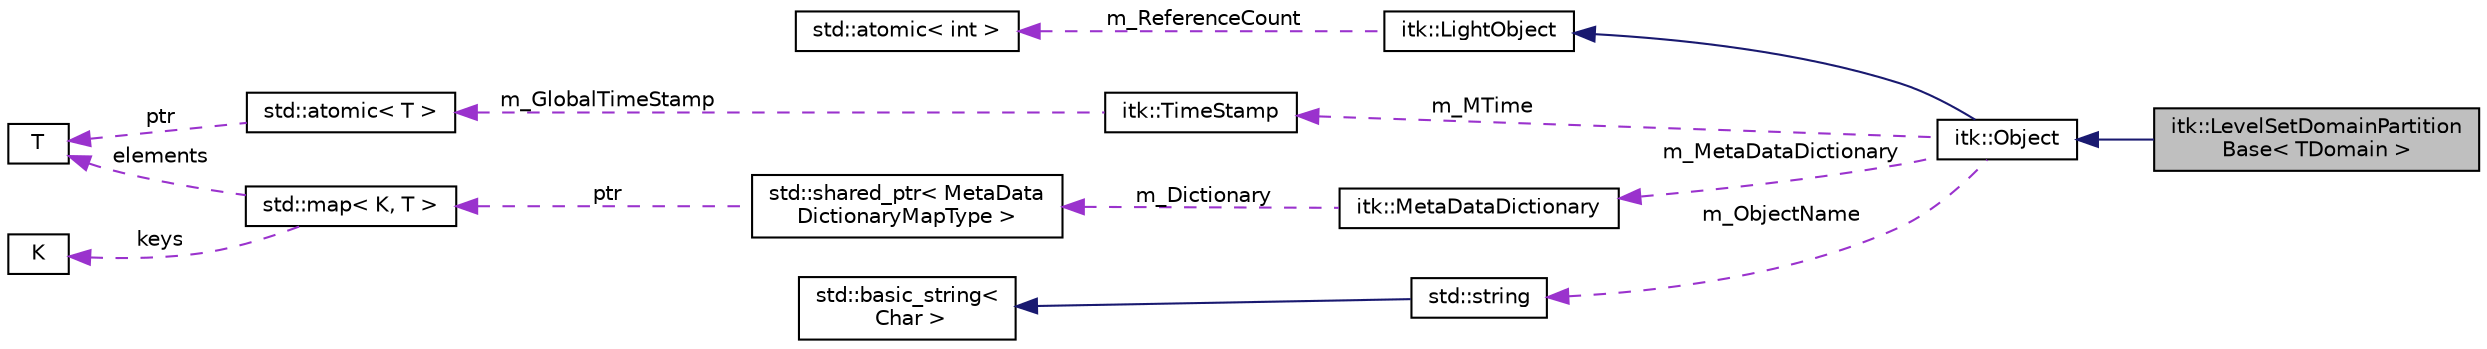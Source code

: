 digraph "itk::LevelSetDomainPartitionBase&lt; TDomain &gt;"
{
 // LATEX_PDF_SIZE
  edge [fontname="Helvetica",fontsize="10",labelfontname="Helvetica",labelfontsize="10"];
  node [fontname="Helvetica",fontsize="10",shape=record];
  rankdir="LR";
  Node1 [label="itk::LevelSetDomainPartition\lBase\< TDomain \>",height=0.2,width=0.4,color="black", fillcolor="grey75", style="filled", fontcolor="black",tooltip="Helper class used to partition domain and efficiently compute overlap."];
  Node2 -> Node1 [dir="back",color="midnightblue",fontsize="10",style="solid",fontname="Helvetica"];
  Node2 [label="itk::Object",height=0.2,width=0.4,color="black", fillcolor="white", style="filled",URL="$classitk_1_1Object.html",tooltip="Base class for most ITK classes."];
  Node3 -> Node2 [dir="back",color="midnightblue",fontsize="10",style="solid",fontname="Helvetica"];
  Node3 [label="itk::LightObject",height=0.2,width=0.4,color="black", fillcolor="white", style="filled",URL="$classitk_1_1LightObject.html",tooltip="Light weight base class for most itk classes."];
  Node4 -> Node3 [dir="back",color="darkorchid3",fontsize="10",style="dashed",label=" m_ReferenceCount" ,fontname="Helvetica"];
  Node4 [label="std::atomic\< int \>",height=0.2,width=0.4,color="black", fillcolor="white", style="filled",tooltip=" "];
  Node5 -> Node2 [dir="back",color="darkorchid3",fontsize="10",style="dashed",label=" m_MTime" ,fontname="Helvetica"];
  Node5 [label="itk::TimeStamp",height=0.2,width=0.4,color="black", fillcolor="white", style="filled",URL="$classitk_1_1TimeStamp.html",tooltip="Generate a unique, increasing time value."];
  Node6 -> Node5 [dir="back",color="darkorchid3",fontsize="10",style="dashed",label=" m_GlobalTimeStamp" ,fontname="Helvetica"];
  Node6 [label="std::atomic\< T \>",height=0.2,width=0.4,color="black", fillcolor="white", style="filled",tooltip=" "];
  Node7 -> Node6 [dir="back",color="darkorchid3",fontsize="10",style="dashed",label=" ptr" ,fontname="Helvetica"];
  Node7 [label="T",height=0.2,width=0.4,color="black", fillcolor="white", style="filled",tooltip=" "];
  Node8 -> Node2 [dir="back",color="darkorchid3",fontsize="10",style="dashed",label=" m_MetaDataDictionary" ,fontname="Helvetica"];
  Node8 [label="itk::MetaDataDictionary",height=0.2,width=0.4,color="black", fillcolor="white", style="filled",URL="$classitk_1_1MetaDataDictionary.html",tooltip="Provides a mechanism for storing a collection of arbitrary data types."];
  Node9 -> Node8 [dir="back",color="darkorchid3",fontsize="10",style="dashed",label=" m_Dictionary" ,fontname="Helvetica"];
  Node9 [label="std::shared_ptr\< MetaData\lDictionaryMapType \>",height=0.2,width=0.4,color="black", fillcolor="white", style="filled",tooltip=" "];
  Node10 -> Node9 [dir="back",color="darkorchid3",fontsize="10",style="dashed",label=" ptr" ,fontname="Helvetica"];
  Node10 [label="std::map\< K, T \>",height=0.2,width=0.4,color="black", fillcolor="white", style="filled",tooltip=" "];
  Node11 -> Node10 [dir="back",color="darkorchid3",fontsize="10",style="dashed",label=" keys" ,fontname="Helvetica"];
  Node11 [label="K",height=0.2,width=0.4,color="black", fillcolor="white", style="filled",tooltip=" "];
  Node7 -> Node10 [dir="back",color="darkorchid3",fontsize="10",style="dashed",label=" elements" ,fontname="Helvetica"];
  Node12 -> Node2 [dir="back",color="darkorchid3",fontsize="10",style="dashed",label=" m_ObjectName" ,fontname="Helvetica"];
  Node12 [label="std::string",height=0.2,width=0.4,color="black", fillcolor="white", style="filled",tooltip=" "];
  Node13 -> Node12 [dir="back",color="midnightblue",fontsize="10",style="solid",fontname="Helvetica"];
  Node13 [label="std::basic_string\<\l Char \>",height=0.2,width=0.4,color="black", fillcolor="white", style="filled",tooltip=" "];
}
